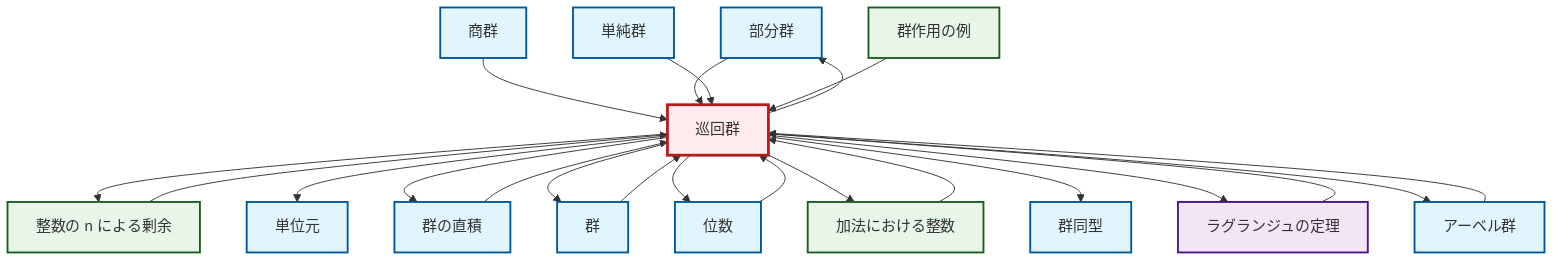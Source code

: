 graph TD
    classDef definition fill:#e1f5fe,stroke:#01579b,stroke-width:2px
    classDef theorem fill:#f3e5f5,stroke:#4a148c,stroke-width:2px
    classDef axiom fill:#fff3e0,stroke:#e65100,stroke-width:2px
    classDef example fill:#e8f5e9,stroke:#1b5e20,stroke-width:2px
    classDef current fill:#ffebee,stroke:#b71c1c,stroke-width:3px
    def-subgroup["部分群"]:::definition
    def-simple-group["単純群"]:::definition
    ex-group-action-examples["群作用の例"]:::example
    thm-lagrange["ラグランジュの定理"]:::theorem
    def-group["群"]:::definition
    def-isomorphism["群同型"]:::definition
    def-quotient-group["商群"]:::definition
    def-direct-product["群の直積"]:::definition
    def-identity-element["単位元"]:::definition
    ex-quotient-integers-mod-n["整数の n による剰余"]:::example
    def-abelian-group["アーベル群"]:::definition
    def-cyclic-group["巡回群"]:::definition
    def-order["位数"]:::definition
    ex-integers-addition["加法における整数"]:::example
    def-quotient-group --> def-cyclic-group
    def-group --> def-cyclic-group
    def-subgroup --> def-cyclic-group
    ex-quotient-integers-mod-n --> def-cyclic-group
    def-simple-group --> def-cyclic-group
    def-cyclic-group --> ex-quotient-integers-mod-n
    ex-integers-addition --> def-cyclic-group
    def-order --> def-cyclic-group
    def-cyclic-group --> def-identity-element
    thm-lagrange --> def-cyclic-group
    def-cyclic-group --> def-direct-product
    def-cyclic-group --> def-group
    def-cyclic-group --> def-order
    def-abelian-group --> def-cyclic-group
    def-cyclic-group --> ex-integers-addition
    def-direct-product --> def-cyclic-group
    ex-group-action-examples --> def-cyclic-group
    def-cyclic-group --> def-isomorphism
    def-cyclic-group --> def-subgroup
    def-cyclic-group --> thm-lagrange
    def-cyclic-group --> def-abelian-group
    class def-cyclic-group current